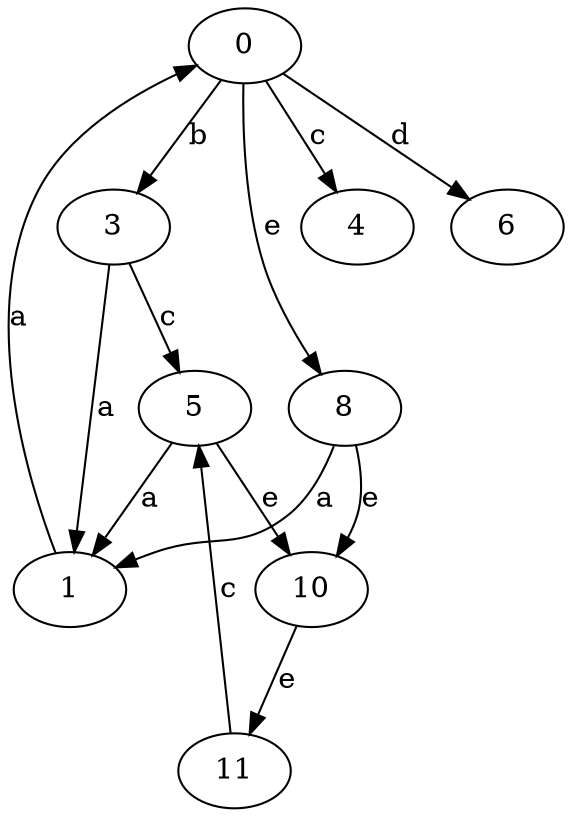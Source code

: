 strict digraph  {
0;
1;
3;
4;
5;
6;
8;
10;
11;
0 -> 3  [label=b];
0 -> 4  [label=c];
0 -> 6  [label=d];
0 -> 8  [label=e];
1 -> 0  [label=a];
3 -> 1  [label=a];
3 -> 5  [label=c];
5 -> 1  [label=a];
5 -> 10  [label=e];
8 -> 1  [label=a];
8 -> 10  [label=e];
10 -> 11  [label=e];
11 -> 5  [label=c];
}
